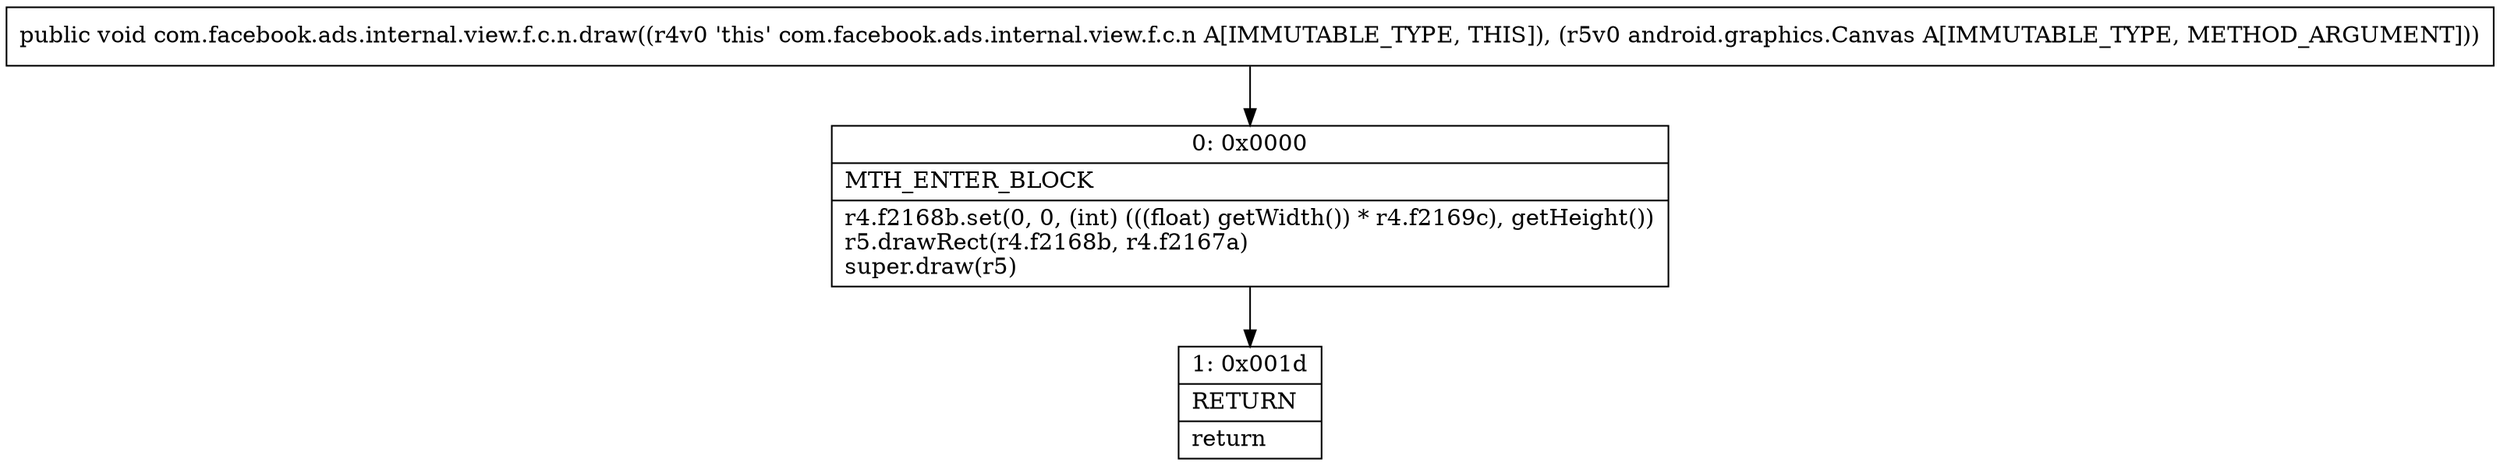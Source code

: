 digraph "CFG forcom.facebook.ads.internal.view.f.c.n.draw(Landroid\/graphics\/Canvas;)V" {
Node_0 [shape=record,label="{0\:\ 0x0000|MTH_ENTER_BLOCK\l|r4.f2168b.set(0, 0, (int) (((float) getWidth()) * r4.f2169c), getHeight())\lr5.drawRect(r4.f2168b, r4.f2167a)\lsuper.draw(r5)\l}"];
Node_1 [shape=record,label="{1\:\ 0x001d|RETURN\l|return\l}"];
MethodNode[shape=record,label="{public void com.facebook.ads.internal.view.f.c.n.draw((r4v0 'this' com.facebook.ads.internal.view.f.c.n A[IMMUTABLE_TYPE, THIS]), (r5v0 android.graphics.Canvas A[IMMUTABLE_TYPE, METHOD_ARGUMENT])) }"];
MethodNode -> Node_0;
Node_0 -> Node_1;
}

